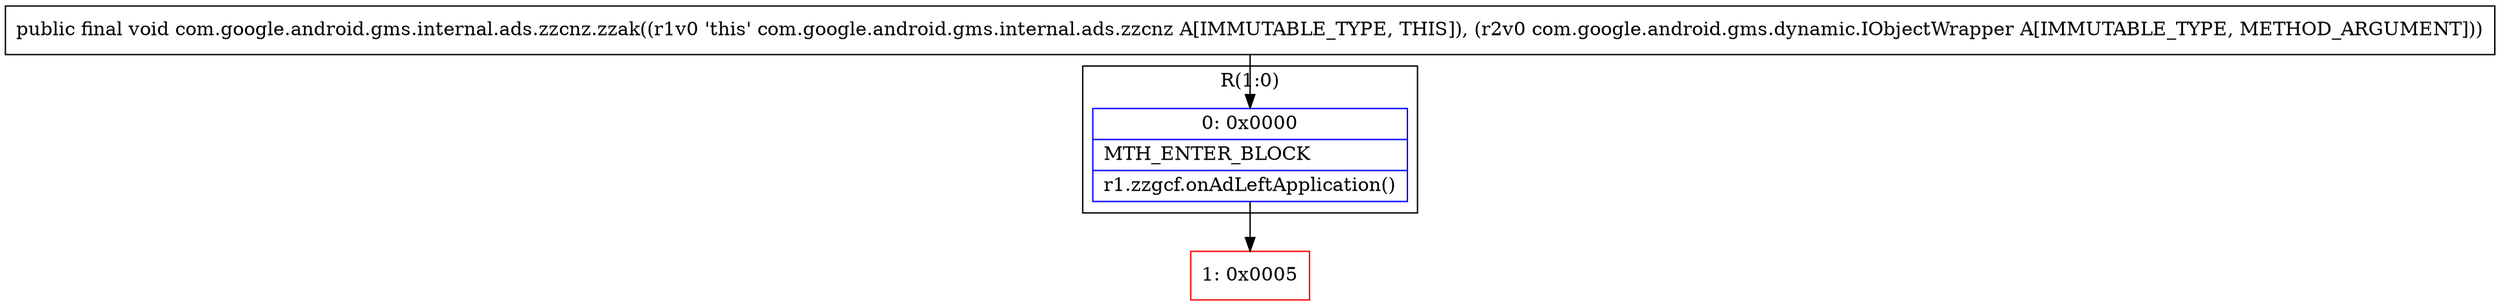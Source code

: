 digraph "CFG forcom.google.android.gms.internal.ads.zzcnz.zzak(Lcom\/google\/android\/gms\/dynamic\/IObjectWrapper;)V" {
subgraph cluster_Region_523838776 {
label = "R(1:0)";
node [shape=record,color=blue];
Node_0 [shape=record,label="{0\:\ 0x0000|MTH_ENTER_BLOCK\l|r1.zzgcf.onAdLeftApplication()\l}"];
}
Node_1 [shape=record,color=red,label="{1\:\ 0x0005}"];
MethodNode[shape=record,label="{public final void com.google.android.gms.internal.ads.zzcnz.zzak((r1v0 'this' com.google.android.gms.internal.ads.zzcnz A[IMMUTABLE_TYPE, THIS]), (r2v0 com.google.android.gms.dynamic.IObjectWrapper A[IMMUTABLE_TYPE, METHOD_ARGUMENT])) }"];
MethodNode -> Node_0;
Node_0 -> Node_1;
}

